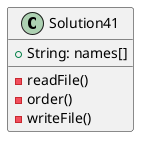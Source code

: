 @startuml
'https://plantuml.com/class-diagram

class Solution41 {

    +String: names[]

    -readFile()
    -order()
    -writeFile()
}

@enduml